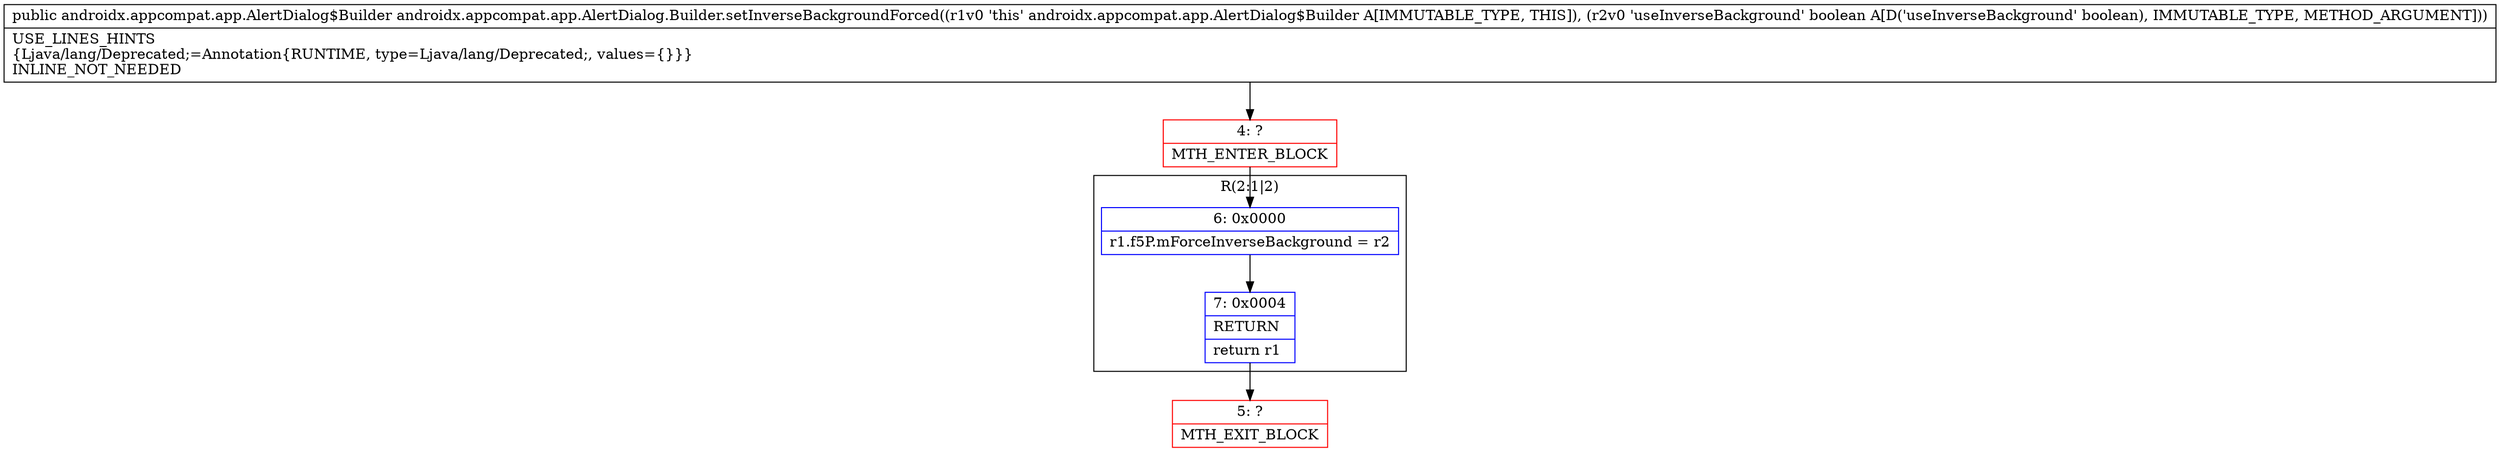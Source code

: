 digraph "CFG forandroidx.appcompat.app.AlertDialog.Builder.setInverseBackgroundForced(Z)Landroidx\/appcompat\/app\/AlertDialog$Builder;" {
subgraph cluster_Region_1178348631 {
label = "R(2:1|2)";
node [shape=record,color=blue];
Node_6 [shape=record,label="{6\:\ 0x0000|r1.f5P.mForceInverseBackground = r2\l}"];
Node_7 [shape=record,label="{7\:\ 0x0004|RETURN\l|return r1\l}"];
}
Node_4 [shape=record,color=red,label="{4\:\ ?|MTH_ENTER_BLOCK\l}"];
Node_5 [shape=record,color=red,label="{5\:\ ?|MTH_EXIT_BLOCK\l}"];
MethodNode[shape=record,label="{public androidx.appcompat.app.AlertDialog$Builder androidx.appcompat.app.AlertDialog.Builder.setInverseBackgroundForced((r1v0 'this' androidx.appcompat.app.AlertDialog$Builder A[IMMUTABLE_TYPE, THIS]), (r2v0 'useInverseBackground' boolean A[D('useInverseBackground' boolean), IMMUTABLE_TYPE, METHOD_ARGUMENT]))  | USE_LINES_HINTS\l\{Ljava\/lang\/Deprecated;=Annotation\{RUNTIME, type=Ljava\/lang\/Deprecated;, values=\{\}\}\}\lINLINE_NOT_NEEDED\l}"];
MethodNode -> Node_4;Node_6 -> Node_7;
Node_7 -> Node_5;
Node_4 -> Node_6;
}

